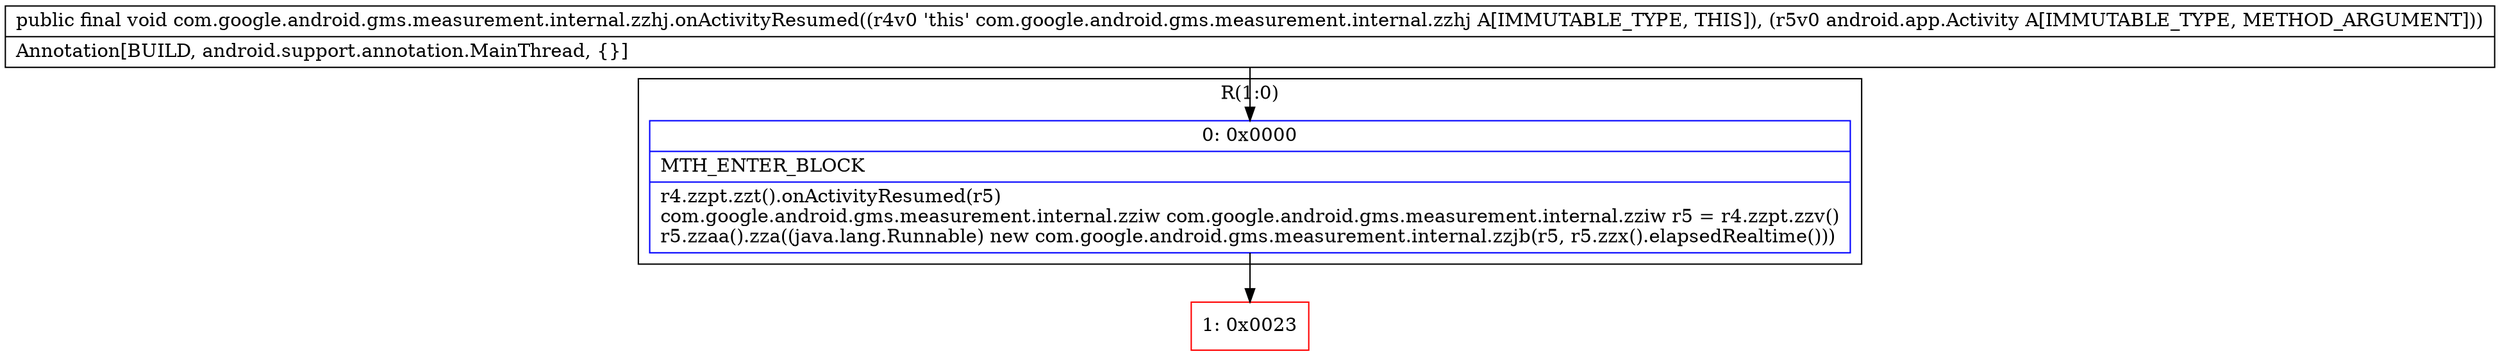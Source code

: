 digraph "CFG forcom.google.android.gms.measurement.internal.zzhj.onActivityResumed(Landroid\/app\/Activity;)V" {
subgraph cluster_Region_795255509 {
label = "R(1:0)";
node [shape=record,color=blue];
Node_0 [shape=record,label="{0\:\ 0x0000|MTH_ENTER_BLOCK\l|r4.zzpt.zzt().onActivityResumed(r5)\lcom.google.android.gms.measurement.internal.zziw com.google.android.gms.measurement.internal.zziw r5 = r4.zzpt.zzv()\lr5.zzaa().zza((java.lang.Runnable) new com.google.android.gms.measurement.internal.zzjb(r5, r5.zzx().elapsedRealtime()))\l}"];
}
Node_1 [shape=record,color=red,label="{1\:\ 0x0023}"];
MethodNode[shape=record,label="{public final void com.google.android.gms.measurement.internal.zzhj.onActivityResumed((r4v0 'this' com.google.android.gms.measurement.internal.zzhj A[IMMUTABLE_TYPE, THIS]), (r5v0 android.app.Activity A[IMMUTABLE_TYPE, METHOD_ARGUMENT]))  | Annotation[BUILD, android.support.annotation.MainThread, \{\}]\l}"];
MethodNode -> Node_0;
Node_0 -> Node_1;
}

